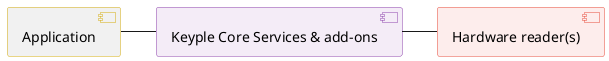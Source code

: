 @startuml
' == THEME ==

'Couleurs issues de : https://htmlcolorcodes.com/fr/tableau-de-couleur/tableau-de-couleur-design-plat/
skinparam Shadowing false
skinparam component {
    BorderColor #D4AC0D
    ' Red
    BackgroundColor<<red>> #FDEDEC
    BorderColor<<red>> #E74C3C
    ' Purple
    BackgroundColor<<purple>> #F4ECF7
    BorderColor<<purple>> #8E44AD
    ' blue
    BackgroundColor<<blue>> #EBF5FB
    BorderColor<<blue>> #3498DB
    ' Green
    BackgroundColor<<green>> #E9F7EF
    BorderColor<<green>> #27AE60
    ' Grey
    BackgroundColor<<grey>> #EAECEE
    BorderColor<<grey>> #2C3E50
}
hide <<red>> stereotype
hide <<purple>> stereotype
hide <<blue>> stereotype
hide <<green>> stereotype
hide <<grey>> stereotype

' == CONTENT ==

[Hardware reader(s)] as reader <<red>>
[Application] as appA
[Keyple Core Services & add-ons] as localKeypleLibs <<purple>>

appA - localKeypleLibs
localKeypleLibs - reader

@enduml
